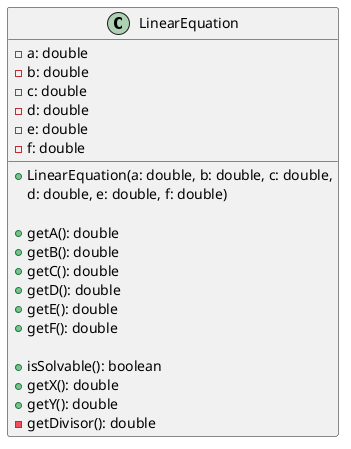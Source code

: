 @startuml
class LinearEquation {
    -a: double
    -b: double
    -c: double
    -d: double
    -e: double
    -f: double

    +LinearEquation(a: double, b: double, c: double,
                    d: double, e: double, f: double)

    +getA(): double
    +getB(): double
    +getC(): double
    +getD(): double
    +getE(): double
    +getF(): double

    +isSolvable(): boolean
    +getX(): double
    +getY(): double
    -getDivisor(): double
}
@enduml
